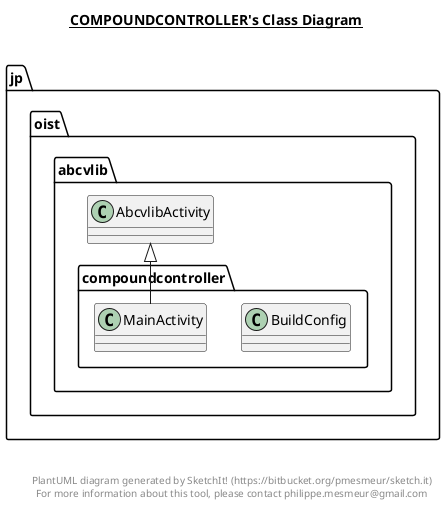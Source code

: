 @startuml

title __COMPOUNDCONTROLLER's Class Diagram__\n

  namespace jp.oist.abcvlib {
    namespace compoundcontroller {
      class jp.oist.abcvlib.compoundcontroller.BuildConfig {
      }
    }
  }
  

  namespace jp.oist.abcvlib {
    namespace compoundcontroller {
      class jp.oist.abcvlib.compoundcontroller.MainActivity {
      }
    }
  }
  

  jp.oist.abcvlib.compoundcontroller.MainActivity -up-|> jp.oist.abcvlib.AbcvlibActivity


right footer


PlantUML diagram generated by SketchIt! (https://bitbucket.org/pmesmeur/sketch.it)
For more information about this tool, please contact philippe.mesmeur@gmail.com
endfooter

@enduml
